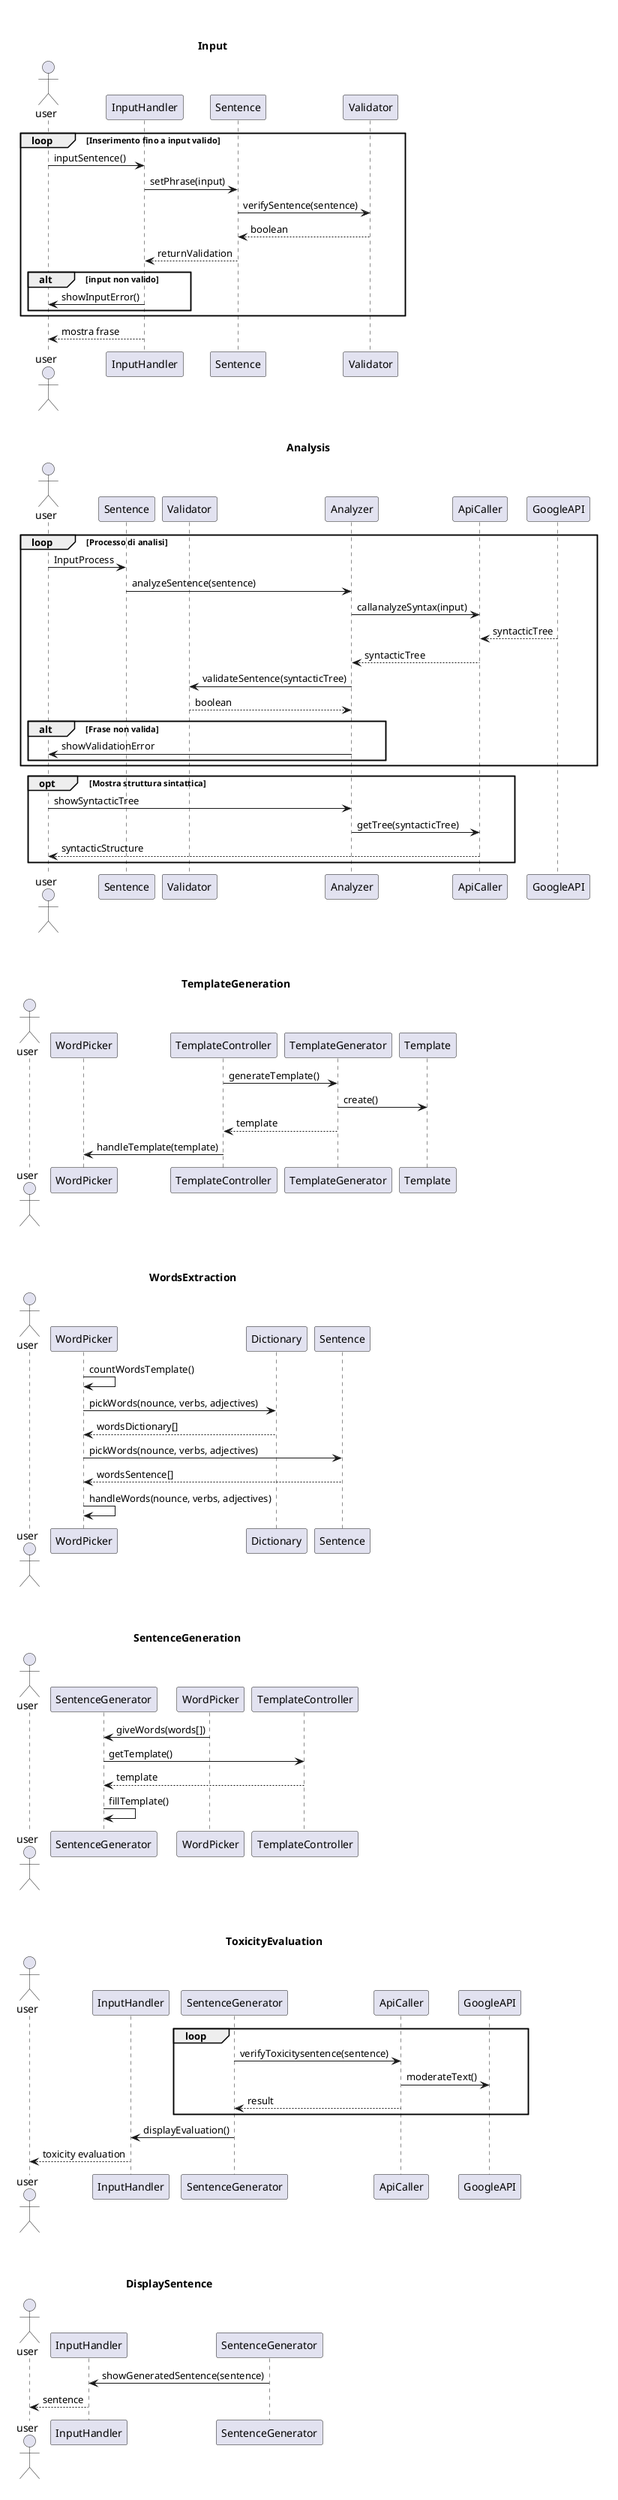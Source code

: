 @startuml internal-ssd
label l [

{{
title Input

actor user
participant InputHandler
participant Sentence
participant Validator

loop Inserimento fino a input valido
    user -> InputHandler: inputSentence()
    InputHandler -> Sentence : setPhrase(input)
    Sentence -> Validator: verifySentence(sentence)
    Validator --> Sentence: boolean
    Sentence --> InputHandler : returnValidation
    alt input non valido
        InputHandler -> user: showInputError()
    end
end

InputHandler --> user: mostra frase
}}

/' da rivedere '/
{{
title Analysis

actor user
participant Sentence
participant Validator
participant Analyzer
participant ApiCaller
participant GoogleAPI

loop Processo di analisi
    user -> Sentence: InputProcess
    Sentence -> Analyzer : analyzeSentence(sentence)
    Analyzer -> ApiCaller: callanalyzeSyntax(input)
    GoogleAPI --> ApiCaller: syntacticTree
    ApiCaller --> Analyzer: syntacticTree
    Analyzer -> Validator: validateSentence(syntacticTree)
    Validator --> Analyzer: boolean

    alt Frase non valida
        Analyzer -> user: showValidationError
    end
end

opt Mostra struttura sintattica
    user -> Analyzer: showSyntacticTree
    Analyzer -> ApiCaller: getTree(syntacticTree)
    ApiCaller --> user: syntacticStructure
end
}}


{{
title TemplateGeneration

actor user
participant WordPicker
participant TemplateController
participant TemplateGenerator
participant Template

TemplateController -> TemplateGenerator: generateTemplate()
TemplateGenerator -> Template : create()
TemplateGenerator --> TemplateController: template
TemplateController -> WordPicker : handleTemplate(template)

}}


{{
title WordsExtraction

actor user
participant WordPicker
participant Dictionary
participant Sentence

WordPicker -> WordPicker : countWordsTemplate()
WordPicker -> Dictionary : pickWords(nounce, verbs, adjectives)
WordPicker <-- Dictionary : wordsDictionary[]
WordPicker -> Sentence : pickWords(nounce, verbs, adjectives)
WordPicker <-- Sentence : wordsSentence[] 
WordPicker -> WordPicker : handleWords(nounce, verbs, adjectives)
}}


{{
title SentenceGeneration

actor user
participant SentenceGenerator
participant WordPicker
participant TemplateController

SentenceGenerator <- WordPicker : giveWords(words[])
SentenceGenerator -> TemplateController : getTemplate()
TemplateController --> SentenceGenerator : template
SentenceGenerator -> SentenceGenerator : fillTemplate()
}}


{{
title ToxicityEvaluation

actor user
participant InputHandler
participant SentenceGenerator
participant ApiCaller
participant GoogleAPI
loop
    SentenceGenerator -> ApiCaller : verifyToxicitysentence(sentence) 
    ApiCaller -> GoogleAPI : moderateText()
    ApiCaller --> SentenceGenerator : result
end

SentenceGenerator -> InputHandler : displayEvaluation()
InputHandler --> user: toxicity evaluation

}}


{{
title DisplaySentence

actor user
participant InputHandler
participant SentenceGenerator

SentenceGenerator -> InputHandler : showGeneratedSentence(sentence)
InputHandler --> user: sentence

}}
]
@enduml